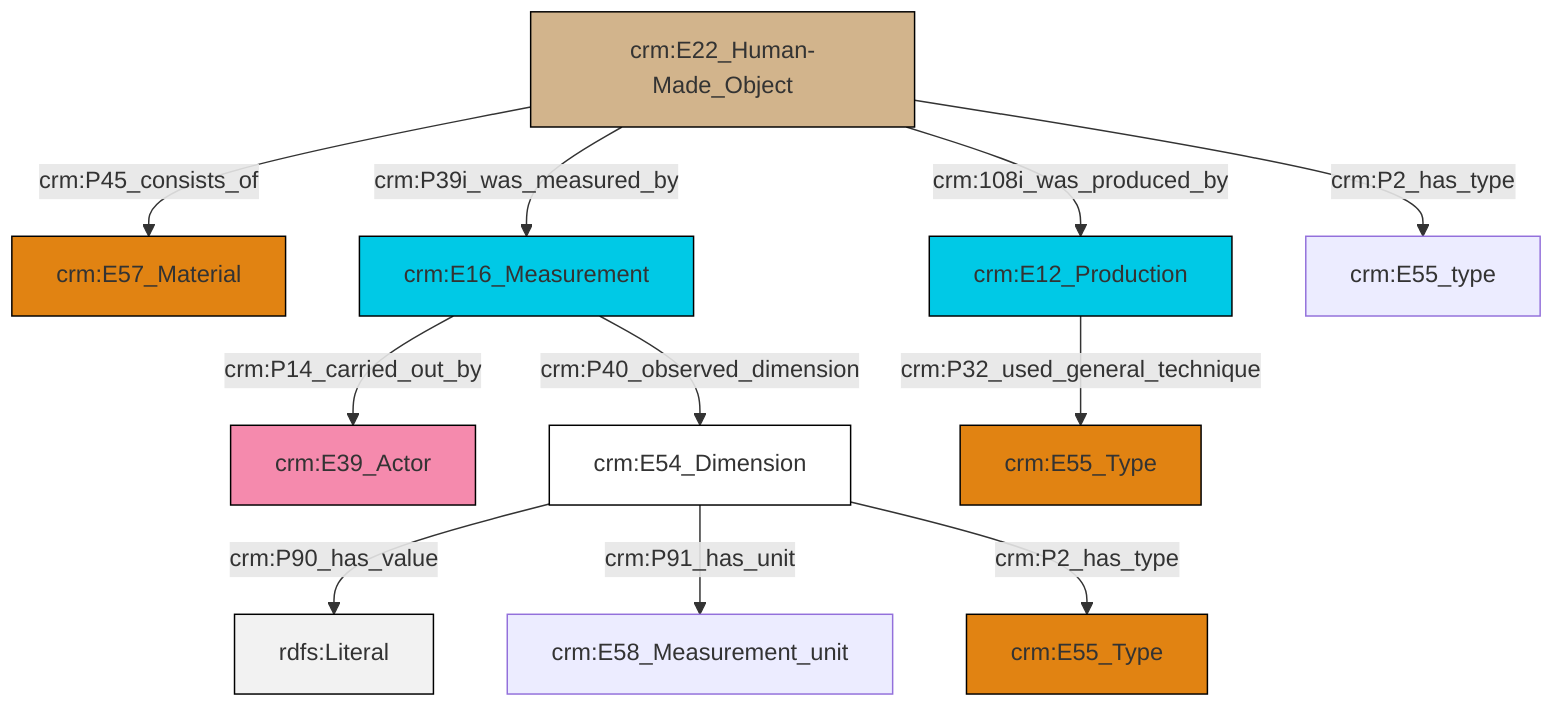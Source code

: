 graph TD
classDef Literal fill:#f2f2f2,stroke:#000000;
classDef CRM_Entity fill:#FFFFFF,stroke:#000000;
classDef Temporal_Entity fill:#00C9E6, stroke:#000000;
classDef Type fill:#E18312, stroke:#000000;
classDef Time-Span fill:#2C9C91, stroke:#000000;
classDef Appellation fill:#FFEB7F, stroke:#000000;
classDef Place fill:#008836, stroke:#000000;
classDef Persistent_Item fill:#B266B2, stroke:#000000;
classDef Conceptual_Object fill:#FFD700, stroke:#000000;
classDef Physical_Thing fill:#D2B48C, stroke:#000000;
classDef Actor fill:#f58aad, stroke:#000000;
classDef PC_Classes fill:#4ce600, stroke:#000000;
classDef Multi fill:#cccccc,stroke:#000000;

4["crm:E12_Production"]:::Temporal_Entity -->|crm:P32_used_general_technique| 5["crm:E55_Type"]:::Type
7["crm:E22_Human-Made_Object"]:::Physical_Thing -->|crm:P45_consists_of| 8["crm:E57_Material"]:::Type
9["crm:E54_Dimension"]:::CRM_Entity -->|crm:P90_has_value| 10[rdfs:Literal]:::Literal
11["crm:E16_Measurement"]:::Temporal_Entity -->|crm:P14_carried_out_by| 0["crm:E39_Actor"]:::Actor
9["crm:E54_Dimension"]:::CRM_Entity -->|crm:P91_has_unit| 12["crm:E58_Measurement_unit"]:::Default
7["crm:E22_Human-Made_Object"]:::Physical_Thing -->|crm:P39i_was_measured_by| 11["crm:E16_Measurement"]:::Temporal_Entity
11["crm:E16_Measurement"]:::Temporal_Entity -->|crm:P40_observed_dimension| 9["crm:E54_Dimension"]:::CRM_Entity
7["crm:E22_Human-Made_Object"]:::Physical_Thing -->|crm:108i_was_produced_by| 4["crm:E12_Production"]:::Temporal_Entity
7["crm:E22_Human-Made_Object"]:::Physical_Thing -->|crm:P2_has_type| 15["crm:E55_type"]:::Default
9["crm:E54_Dimension"]:::CRM_Entity -->|crm:P2_has_type| 2["crm:E55_Type"]:::Type